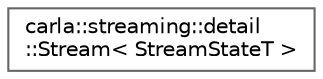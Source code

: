 digraph "类继承关系图"
{
 // INTERACTIVE_SVG=YES
 // LATEX_PDF_SIZE
  bgcolor="transparent";
  edge [fontname=Helvetica,fontsize=10,labelfontname=Helvetica,labelfontsize=10];
  node [fontname=Helvetica,fontsize=10,shape=box,height=0.2,width=0.4];
  rankdir="LR";
  Node0 [id="Node000000",label="carla::streaming::detail\l::Stream\< StreamStateT \>",height=0.2,width=0.4,color="grey40", fillcolor="white", style="filled",URL="$d2/dea/classcarla_1_1streaming_1_1detail_1_1Stream.html",tooltip=" "];
}
